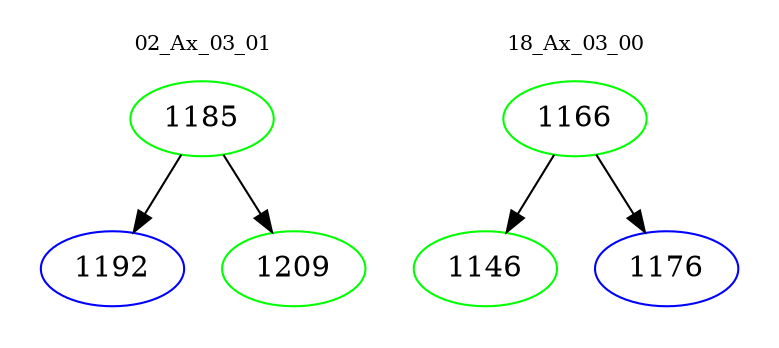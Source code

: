 digraph{
subgraph cluster_0 {
color = white
label = "02_Ax_03_01";
fontsize=10;
T0_1185 [label="1185", color="green"]
T0_1185 -> T0_1192 [color="black"]
T0_1192 [label="1192", color="blue"]
T0_1185 -> T0_1209 [color="black"]
T0_1209 [label="1209", color="green"]
}
subgraph cluster_1 {
color = white
label = "18_Ax_03_00";
fontsize=10;
T1_1166 [label="1166", color="green"]
T1_1166 -> T1_1146 [color="black"]
T1_1146 [label="1146", color="green"]
T1_1166 -> T1_1176 [color="black"]
T1_1176 [label="1176", color="blue"]
}
}
